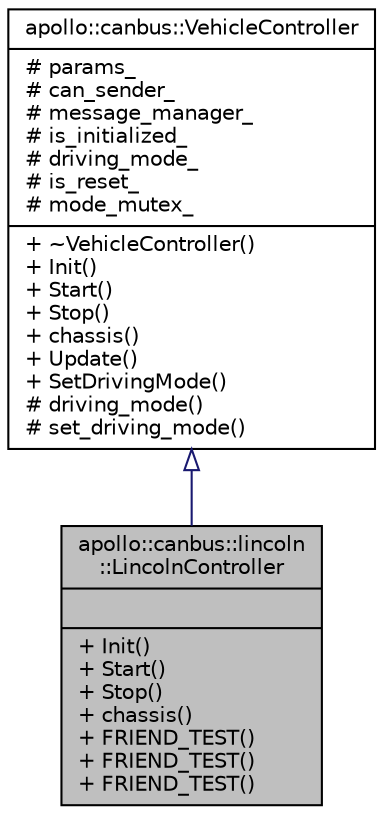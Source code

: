 digraph "apollo::canbus::lincoln::LincolnController"
{
  edge [fontname="Helvetica",fontsize="10",labelfontname="Helvetica",labelfontsize="10"];
  node [fontname="Helvetica",fontsize="10",shape=record];
  Node1 [label="{apollo::canbus::lincoln\l::LincolnController\n||+ Init()\l+ Start()\l+ Stop()\l+ chassis()\l+ FRIEND_TEST()\l+ FRIEND_TEST()\l+ FRIEND_TEST()\l}",height=0.2,width=0.4,color="black", fillcolor="grey75", style="filled" fontcolor="black"];
  Node2 -> Node1 [dir="back",color="midnightblue",fontsize="10",style="solid",arrowtail="onormal",fontname="Helvetica"];
  Node2 [label="{apollo::canbus::VehicleController\n|# params_\l# can_sender_\l# message_manager_\l# is_initialized_\l# driving_mode_\l# is_reset_\l# mode_mutex_\l|+ ~VehicleController()\l+ Init()\l+ Start()\l+ Stop()\l+ chassis()\l+ Update()\l+ SetDrivingMode()\l# driving_mode()\l# set_driving_mode()\l}",height=0.2,width=0.4,color="black", fillcolor="white", style="filled",URL="$classapollo_1_1canbus_1_1VehicleController.html",tooltip="This is the interface class of vehicle controller. It defines pure virtual functions, and also some implemented common functions. "];
}
